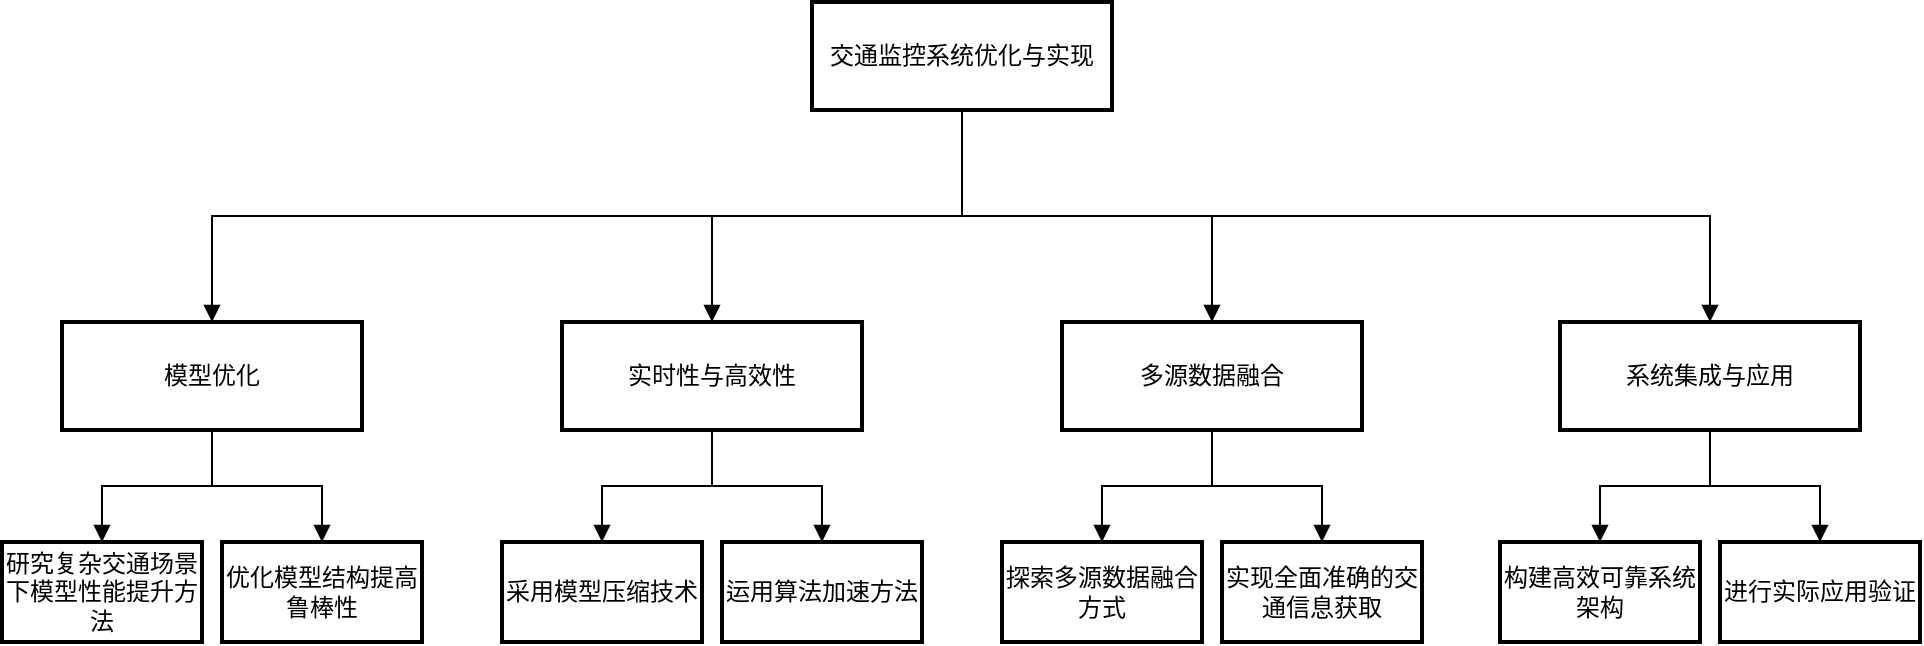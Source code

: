 <mxfile version="26.2.15">
  <diagram name="第 1 页" id="CGc1H9h1zj-3VdinyjCf">
    <mxGraphModel dx="2058" dy="1146" grid="1" gridSize="10" guides="1" tooltips="1" connect="1" arrows="1" fold="1" page="1" pageScale="1" pageWidth="827" pageHeight="1169" math="0" shadow="0">
      <root>
        <mxCell id="0" />
        <mxCell id="1" parent="0" />
        <mxCell id="kdoTQ5srRfIp-IT-ElM3-26" value="交通监控系统优化与实现" style="whiteSpace=wrap;strokeWidth=2;" vertex="1" parent="1">
          <mxGeometry x="845" y="240" width="150" height="54" as="geometry" />
        </mxCell>
        <mxCell id="kdoTQ5srRfIp-IT-ElM3-27" value="模型优化" style="whiteSpace=wrap;strokeWidth=2;" vertex="1" parent="1">
          <mxGeometry x="470" y="400" width="150" height="54" as="geometry" />
        </mxCell>
        <mxCell id="kdoTQ5srRfIp-IT-ElM3-28" value="实时性与高效性" style="whiteSpace=wrap;strokeWidth=2;" vertex="1" parent="1">
          <mxGeometry x="720" y="400" width="150" height="54" as="geometry" />
        </mxCell>
        <mxCell id="kdoTQ5srRfIp-IT-ElM3-29" value="多源数据融合" style="whiteSpace=wrap;strokeWidth=2;" vertex="1" parent="1">
          <mxGeometry x="970" y="400" width="150" height="54" as="geometry" />
        </mxCell>
        <mxCell id="kdoTQ5srRfIp-IT-ElM3-30" value="系统集成与应用" style="whiteSpace=wrap;strokeWidth=2;" vertex="1" parent="1">
          <mxGeometry x="1219" y="400" width="150" height="54" as="geometry" />
        </mxCell>
        <mxCell id="kdoTQ5srRfIp-IT-ElM3-31" value="研究复杂交通场景下模型性能提升方法" style="whiteSpace=wrap;strokeWidth=2;" vertex="1" parent="1">
          <mxGeometry x="440" y="510" width="100" height="50" as="geometry" />
        </mxCell>
        <mxCell id="kdoTQ5srRfIp-IT-ElM3-32" value="优化模型结构提高鲁棒性" style="whiteSpace=wrap;strokeWidth=2;" vertex="1" parent="1">
          <mxGeometry x="550" y="510" width="100" height="50" as="geometry" />
        </mxCell>
        <mxCell id="kdoTQ5srRfIp-IT-ElM3-33" value="采用模型压缩技术" style="whiteSpace=wrap;strokeWidth=2;" vertex="1" parent="1">
          <mxGeometry x="690" y="510" width="100" height="50" as="geometry" />
        </mxCell>
        <mxCell id="kdoTQ5srRfIp-IT-ElM3-34" value="运用算法加速方法" style="whiteSpace=wrap;strokeWidth=2;" vertex="1" parent="1">
          <mxGeometry x="800" y="510" width="100" height="50" as="geometry" />
        </mxCell>
        <mxCell id="kdoTQ5srRfIp-IT-ElM3-35" value="探索多源数据融合方式" style="whiteSpace=wrap;strokeWidth=2;" vertex="1" parent="1">
          <mxGeometry x="940" y="510" width="100" height="50" as="geometry" />
        </mxCell>
        <mxCell id="kdoTQ5srRfIp-IT-ElM3-36" value="实现全面准确的交通信息获取" style="whiteSpace=wrap;strokeWidth=2;" vertex="1" parent="1">
          <mxGeometry x="1050" y="510" width="100" height="50" as="geometry" />
        </mxCell>
        <mxCell id="kdoTQ5srRfIp-IT-ElM3-37" value="构建高效可靠系统架构" style="whiteSpace=wrap;strokeWidth=2;" vertex="1" parent="1">
          <mxGeometry x="1189" y="510" width="100" height="50" as="geometry" />
        </mxCell>
        <mxCell id="kdoTQ5srRfIp-IT-ElM3-38" value="进行实际应用验证" style="whiteSpace=wrap;strokeWidth=2;" vertex="1" parent="1">
          <mxGeometry x="1299" y="510" width="100" height="50" as="geometry" />
        </mxCell>
        <mxCell id="kdoTQ5srRfIp-IT-ElM3-39" value="" style="startArrow=none;endArrow=block;exitX=0.5;exitY=1;entryX=0.5;entryY=0;rounded=0;edgeStyle=orthogonalEdgeStyle;exitDx=0;exitDy=0;" edge="1" parent="1" source="kdoTQ5srRfIp-IT-ElM3-26" target="kdoTQ5srRfIp-IT-ElM3-27">
          <mxGeometry relative="1" as="geometry" />
        </mxCell>
        <mxCell id="kdoTQ5srRfIp-IT-ElM3-40" value="" style="startArrow=none;endArrow=block;exitX=0.5;exitY=1;entryX=0.5;entryY=0;rounded=0;edgeStyle=orthogonalEdgeStyle;exitDx=0;exitDy=0;" edge="1" parent="1" source="kdoTQ5srRfIp-IT-ElM3-26" target="kdoTQ5srRfIp-IT-ElM3-28">
          <mxGeometry relative="1" as="geometry" />
        </mxCell>
        <mxCell id="kdoTQ5srRfIp-IT-ElM3-41" value="" style="startArrow=none;endArrow=block;exitX=0.5;exitY=1;entryX=0.5;entryY=0;rounded=0;edgeStyle=orthogonalEdgeStyle;exitDx=0;exitDy=0;" edge="1" parent="1" source="kdoTQ5srRfIp-IT-ElM3-26" target="kdoTQ5srRfIp-IT-ElM3-29">
          <mxGeometry relative="1" as="geometry" />
        </mxCell>
        <mxCell id="kdoTQ5srRfIp-IT-ElM3-42" value="" style="startArrow=none;endArrow=block;exitX=0.5;exitY=1;entryX=0.5;entryY=0;rounded=0;edgeStyle=orthogonalEdgeStyle;exitDx=0;exitDy=0;" edge="1" parent="1" source="kdoTQ5srRfIp-IT-ElM3-26" target="kdoTQ5srRfIp-IT-ElM3-30">
          <mxGeometry relative="1" as="geometry" />
        </mxCell>
        <mxCell id="kdoTQ5srRfIp-IT-ElM3-43" value="" style="startArrow=none;endArrow=block;exitX=0.5;exitY=1;entryX=0.5;entryY=0;rounded=0;edgeStyle=orthogonalEdgeStyle;exitDx=0;exitDy=0;" edge="1" parent="1" source="kdoTQ5srRfIp-IT-ElM3-27" target="kdoTQ5srRfIp-IT-ElM3-31">
          <mxGeometry relative="1" as="geometry" />
        </mxCell>
        <mxCell id="kdoTQ5srRfIp-IT-ElM3-44" value="" style="startArrow=none;endArrow=block;exitX=0.5;exitY=1;entryX=0.5;entryY=0;rounded=0;edgeStyle=orthogonalEdgeStyle;exitDx=0;exitDy=0;" edge="1" parent="1" source="kdoTQ5srRfIp-IT-ElM3-27" target="kdoTQ5srRfIp-IT-ElM3-32">
          <mxGeometry relative="1" as="geometry" />
        </mxCell>
        <mxCell id="kdoTQ5srRfIp-IT-ElM3-45" value="" style="startArrow=none;endArrow=block;exitX=0.5;exitY=1;entryX=0.5;entryY=0;rounded=0;edgeStyle=orthogonalEdgeStyle;exitDx=0;exitDy=0;" edge="1" parent="1" source="kdoTQ5srRfIp-IT-ElM3-28" target="kdoTQ5srRfIp-IT-ElM3-33">
          <mxGeometry relative="1" as="geometry" />
        </mxCell>
        <mxCell id="kdoTQ5srRfIp-IT-ElM3-46" value="" style="startArrow=none;endArrow=block;exitX=0.5;exitY=1;entryX=0.5;entryY=0;rounded=0;edgeStyle=orthogonalEdgeStyle;exitDx=0;exitDy=0;" edge="1" parent="1" source="kdoTQ5srRfIp-IT-ElM3-28" target="kdoTQ5srRfIp-IT-ElM3-34">
          <mxGeometry relative="1" as="geometry" />
        </mxCell>
        <mxCell id="kdoTQ5srRfIp-IT-ElM3-47" value="" style="startArrow=none;endArrow=block;exitX=0.5;exitY=1;entryX=0.5;entryY=0;rounded=0;edgeStyle=orthogonalEdgeStyle;exitDx=0;exitDy=0;" edge="1" parent="1" source="kdoTQ5srRfIp-IT-ElM3-29" target="kdoTQ5srRfIp-IT-ElM3-35">
          <mxGeometry relative="1" as="geometry" />
        </mxCell>
        <mxCell id="kdoTQ5srRfIp-IT-ElM3-48" value="" style="startArrow=none;endArrow=block;exitX=0.5;exitY=1;entryX=0.5;entryY=0;rounded=0;edgeStyle=orthogonalEdgeStyle;exitDx=0;exitDy=0;" edge="1" parent="1" source="kdoTQ5srRfIp-IT-ElM3-29" target="kdoTQ5srRfIp-IT-ElM3-36">
          <mxGeometry relative="1" as="geometry" />
        </mxCell>
        <mxCell id="kdoTQ5srRfIp-IT-ElM3-49" value="" style="startArrow=none;endArrow=block;exitX=0.5;exitY=1;entryX=0.5;entryY=0;rounded=0;edgeStyle=orthogonalEdgeStyle;exitDx=0;exitDy=0;" edge="1" parent="1" source="kdoTQ5srRfIp-IT-ElM3-30" target="kdoTQ5srRfIp-IT-ElM3-37">
          <mxGeometry relative="1" as="geometry" />
        </mxCell>
        <mxCell id="kdoTQ5srRfIp-IT-ElM3-50" value="" style="startArrow=none;endArrow=block;exitX=0.5;exitY=1;entryX=0.5;entryY=0;rounded=0;edgeStyle=orthogonalEdgeStyle;exitDx=0;exitDy=0;" edge="1" parent="1" source="kdoTQ5srRfIp-IT-ElM3-30" target="kdoTQ5srRfIp-IT-ElM3-38">
          <mxGeometry relative="1" as="geometry" />
        </mxCell>
      </root>
    </mxGraphModel>
  </diagram>
</mxfile>
